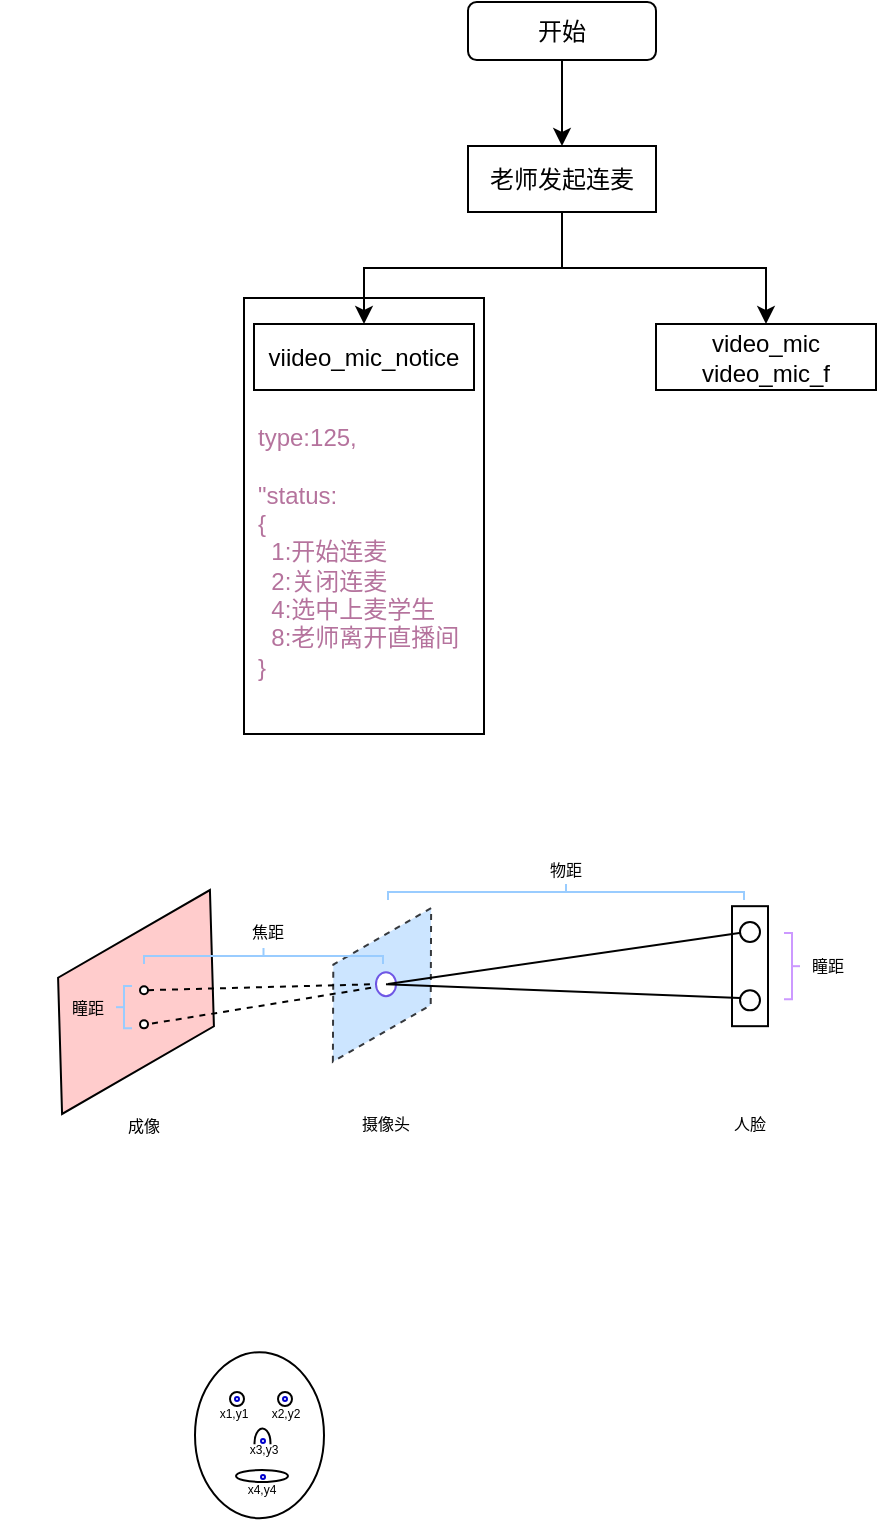 <mxfile version="22.1.0" type="github">
  <diagram id="rG2bPAzRM2uypR8tDuPK" name="第 1 页">
    <mxGraphModel dx="435" dy="268" grid="0" gridSize="10" guides="1" tooltips="1" connect="1" arrows="1" fold="1" page="1" pageScale="1" pageWidth="827" pageHeight="1169" math="0" shadow="0">
      <root>
        <mxCell id="0" />
        <mxCell id="1" parent="0" />
        <mxCell id="AOaNKjkjyzzFQx9d7E9n-30" value="" style="rounded=0;whiteSpace=wrap;html=1;" vertex="1" parent="1">
          <mxGeometry x="464" y="511.09" width="18" height="60" as="geometry" />
        </mxCell>
        <mxCell id="QwRjlPLp69RYTndlWx4V-12" value="" style="rounded=0;whiteSpace=wrap;html=1;labelBackgroundColor=#FFFFFF;" parent="1" vertex="1">
          <mxGeometry x="220" y="207" width="120" height="218" as="geometry" />
        </mxCell>
        <mxCell id="QwRjlPLp69RYTndlWx4V-9" value="" style="edgeStyle=orthogonalEdgeStyle;rounded=0;orthogonalLoop=1;jettySize=auto;html=1;" parent="1" source="QwRjlPLp69RYTndlWx4V-2" target="QwRjlPLp69RYTndlWx4V-3" edge="1">
          <mxGeometry relative="1" as="geometry" />
        </mxCell>
        <mxCell id="QwRjlPLp69RYTndlWx4V-2" value="开始" style="rounded=1;whiteSpace=wrap;html=1;" parent="1" vertex="1">
          <mxGeometry x="332" y="59" width="94" height="29" as="geometry" />
        </mxCell>
        <mxCell id="QwRjlPLp69RYTndlWx4V-10" style="edgeStyle=orthogonalEdgeStyle;rounded=0;orthogonalLoop=1;jettySize=auto;html=1;" parent="1" source="QwRjlPLp69RYTndlWx4V-3" target="QwRjlPLp69RYTndlWx4V-7" edge="1">
          <mxGeometry relative="1" as="geometry" />
        </mxCell>
        <mxCell id="QwRjlPLp69RYTndlWx4V-11" style="edgeStyle=orthogonalEdgeStyle;rounded=0;orthogonalLoop=1;jettySize=auto;html=1;" parent="1" source="QwRjlPLp69RYTndlWx4V-3" target="QwRjlPLp69RYTndlWx4V-8" edge="1">
          <mxGeometry relative="1" as="geometry" />
        </mxCell>
        <mxCell id="QwRjlPLp69RYTndlWx4V-3" value="老师发起连麦" style="rounded=0;whiteSpace=wrap;html=1;" parent="1" vertex="1">
          <mxGeometry x="332" y="131" width="94" height="33" as="geometry" />
        </mxCell>
        <mxCell id="QwRjlPLp69RYTndlWx4V-7" value="viideo_mic_notice" style="rounded=0;whiteSpace=wrap;html=1;" parent="1" vertex="1">
          <mxGeometry x="225" y="220" width="110" height="33" as="geometry" />
        </mxCell>
        <mxCell id="QwRjlPLp69RYTndlWx4V-8" value="video_mic&lt;br&gt;video_mic_f" style="rounded=0;whiteSpace=wrap;html=1;" parent="1" vertex="1">
          <mxGeometry x="426" y="220" width="110" height="33" as="geometry" />
        </mxCell>
        <mxCell id="QwRjlPLp69RYTndlWx4V-14" value="&lt;div&gt;&lt;font color=&quot;#b5739d&quot;&gt;type:125,&amp;nbsp;&lt;/font&gt;&lt;/div&gt;&lt;div&gt;&lt;font color=&quot;#b5739d&quot;&gt;&amp;nbsp;&lt;/font&gt;&lt;/div&gt;&lt;div&gt;&lt;font color=&quot;#b5739d&quot;&gt;&quot;status:&lt;/font&gt;&lt;/div&gt;&lt;div&gt;&lt;font color=&quot;#b5739d&quot;&gt;{&lt;/font&gt;&lt;/div&gt;&lt;div&gt;&lt;font color=&quot;#b5739d&quot;&gt;&amp;nbsp; 1:开始连麦&lt;/font&gt;&lt;/div&gt;&lt;div&gt;&lt;font color=&quot;#b5739d&quot;&gt;&amp;nbsp; 2:关闭连麦&lt;/font&gt;&lt;/div&gt;&lt;div&gt;&lt;font color=&quot;#b5739d&quot;&gt;&amp;nbsp; 4:选中上麦学生&lt;/font&gt;&lt;/div&gt;&lt;div&gt;&lt;font color=&quot;#b5739d&quot;&gt;&amp;nbsp; 8:老师离开直播间&lt;/font&gt;&lt;/div&gt;&lt;div&gt;&lt;font color=&quot;#b5739d&quot;&gt;}&lt;/font&gt;&lt;/div&gt;" style="text;html=1;strokeColor=none;fillColor=none;align=left;verticalAlign=middle;whiteSpace=wrap;rounded=0;labelBackgroundColor=#FFFFFF;" parent="1" vertex="1">
          <mxGeometry x="225" y="257" width="107" height="154" as="geometry" />
        </mxCell>
        <mxCell id="AOaNKjkjyzzFQx9d7E9n-1" value="" style="shape=parallelogram;perimeter=parallelogramPerimeter;whiteSpace=wrap;html=1;fixedSize=1;rotation=-30;size=32.333;fillColor=#ffcccc;strokeColor=default;" vertex="1" parent="1">
          <mxGeometry x="106" y="529" width="120" height="60" as="geometry" />
        </mxCell>
        <mxCell id="AOaNKjkjyzzFQx9d7E9n-2" value="" style="shape=parallelogram;perimeter=parallelogramPerimeter;whiteSpace=wrap;html=1;fixedSize=1;rotation=-30;size=24.45;fillColor=#cce5ff;strokeColor=#36393d;dashed=1;" vertex="1" parent="1">
          <mxGeometry x="248.54" y="529.48" width="80.93" height="41.93" as="geometry" />
        </mxCell>
        <mxCell id="AOaNKjkjyzzFQx9d7E9n-11" value="" style="endArrow=none;dashed=1;html=1;rounded=0;endFill=0;startArrow=none;startFill=0;exitX=1;exitY=0;exitDx=0;exitDy=0;entryX=0;entryY=0.5;entryDx=0;entryDy=0;" edge="1" parent="1">
          <mxGeometry width="50" height="50" relative="1" as="geometry">
            <mxPoint x="174.004" y="569.766" as="sourcePoint" />
            <mxPoint x="288.59" y="551.09" as="targetPoint" />
          </mxGeometry>
        </mxCell>
        <mxCell id="AOaNKjkjyzzFQx9d7E9n-14" value="" style="ellipse;whiteSpace=wrap;html=1;strokeColor=#6f57e5;" vertex="1" parent="1">
          <mxGeometry x="286" y="544.09" width="10" height="12" as="geometry" />
        </mxCell>
        <mxCell id="AOaNKjkjyzzFQx9d7E9n-15" value="" style="rounded=0;orthogonalLoop=1;jettySize=auto;html=1;endArrow=none;endFill=0;exitX=1;exitY=0.5;exitDx=0;exitDy=0;" edge="1" parent="1">
          <mxGeometry relative="1" as="geometry">
            <mxPoint x="478" y="523" as="sourcePoint" />
            <mxPoint x="292" y="550" as="targetPoint" />
            <Array as="points" />
          </mxGeometry>
        </mxCell>
        <mxCell id="AOaNKjkjyzzFQx9d7E9n-21" value="摄像头" style="text;html=1;strokeColor=none;fillColor=none;align=center;verticalAlign=middle;whiteSpace=wrap;rounded=0;fontSize=8;" vertex="1" parent="1">
          <mxGeometry x="261" y="605" width="60" height="30" as="geometry" />
        </mxCell>
        <mxCell id="AOaNKjkjyzzFQx9d7E9n-22" value="&lt;font style=&quot;font-size: 8px;&quot;&gt;成像&lt;/font&gt;" style="text;html=1;strokeColor=none;fillColor=none;align=center;verticalAlign=middle;whiteSpace=wrap;rounded=0;" vertex="1" parent="1">
          <mxGeometry x="140" y="605" width="60" height="30" as="geometry" />
        </mxCell>
        <mxCell id="AOaNKjkjyzzFQx9d7E9n-24" value="" style="ellipse;whiteSpace=wrap;html=1;aspect=fixed;" vertex="1" parent="1">
          <mxGeometry x="468" y="519" width="10" height="10" as="geometry" />
        </mxCell>
        <mxCell id="AOaNKjkjyzzFQx9d7E9n-25" value="" style="ellipse;whiteSpace=wrap;html=1;aspect=fixed;" vertex="1" parent="1">
          <mxGeometry x="468" y="553.18" width="10" height="10" as="geometry" />
        </mxCell>
        <mxCell id="AOaNKjkjyzzFQx9d7E9n-31" value="" style="ellipse;whiteSpace=wrap;html=1;aspect=fixed;" vertex="1" parent="1">
          <mxGeometry x="168" y="568.18" width="4" height="4" as="geometry" />
        </mxCell>
        <mxCell id="AOaNKjkjyzzFQx9d7E9n-36" value="" style="endArrow=none;dashed=1;html=1;rounded=0;endFill=0;startArrow=none;startFill=0;exitX=1;exitY=0.5;exitDx=0;exitDy=0;entryX=0;entryY=0.5;entryDx=0;entryDy=0;" edge="1" parent="1" source="AOaNKjkjyzzFQx9d7E9n-33" target="AOaNKjkjyzzFQx9d7E9n-14">
          <mxGeometry width="50" height="50" relative="1" as="geometry">
            <mxPoint x="184.004" y="579.766" as="sourcePoint" />
            <mxPoint x="298.59" y="561.09" as="targetPoint" />
          </mxGeometry>
        </mxCell>
        <mxCell id="AOaNKjkjyzzFQx9d7E9n-33" value="" style="ellipse;whiteSpace=wrap;html=1;aspect=fixed;" vertex="1" parent="1">
          <mxGeometry x="168" y="551.09" width="4" height="4" as="geometry" />
        </mxCell>
        <mxCell id="AOaNKjkjyzzFQx9d7E9n-39" value="" style="strokeWidth=1;html=1;shape=mxgraph.flowchart.annotation_2;align=left;labelPosition=right;pointerEvents=1;rotation=90;fillColor=default;strokeColor=#99CCFF;" vertex="1" parent="1">
          <mxGeometry x="225.75" y="476.25" width="8" height="119.5" as="geometry" />
        </mxCell>
        <mxCell id="AOaNKjkjyzzFQx9d7E9n-37" value="" style="rounded=0;orthogonalLoop=1;jettySize=auto;html=1;endArrow=none;endFill=0;entryX=0;entryY=0.5;entryDx=0;entryDy=0;" edge="1" parent="1">
          <mxGeometry relative="1" as="geometry">
            <mxPoint x="468" y="557" as="sourcePoint" />
            <mxPoint x="291.0" y="550.09" as="targetPoint" />
            <Array as="points" />
          </mxGeometry>
        </mxCell>
        <mxCell id="AOaNKjkjyzzFQx9d7E9n-40" value="焦距" style="text;html=1;strokeColor=none;fillColor=none;align=center;verticalAlign=middle;whiteSpace=wrap;rounded=0;fontSize=8;" vertex="1" parent="1">
          <mxGeometry x="202" y="509" width="60" height="30" as="geometry" />
        </mxCell>
        <mxCell id="AOaNKjkjyzzFQx9d7E9n-41" value="" style="strokeWidth=1;html=1;shape=mxgraph.flowchart.annotation_2;align=left;labelPosition=right;pointerEvents=1;rotation=90;fillColor=default;strokeColor=#99CCFF;" vertex="1" parent="1">
          <mxGeometry x="377" y="415" width="8" height="178" as="geometry" />
        </mxCell>
        <mxCell id="AOaNKjkjyzzFQx9d7E9n-42" value="物距" style="text;html=1;strokeColor=none;fillColor=none;align=center;verticalAlign=middle;whiteSpace=wrap;rounded=0;fontSize=8;" vertex="1" parent="1">
          <mxGeometry x="351" y="478" width="60" height="30" as="geometry" />
        </mxCell>
        <mxCell id="AOaNKjkjyzzFQx9d7E9n-44" value="" style="strokeWidth=1;html=1;shape=mxgraph.flowchart.annotation_2;align=left;labelPosition=right;pointerEvents=1;rotation=-180;fillColor=default;strokeColor=#CC99FF;" vertex="1" parent="1">
          <mxGeometry x="490" y="524.5" width="8" height="33.18" as="geometry" />
        </mxCell>
        <mxCell id="AOaNKjkjyzzFQx9d7E9n-45" value="瞳距" style="text;html=1;strokeColor=none;fillColor=none;align=center;verticalAlign=middle;whiteSpace=wrap;rounded=0;fontSize=8;" vertex="1" parent="1">
          <mxGeometry x="482" y="526.09" width="60" height="30" as="geometry" />
        </mxCell>
        <mxCell id="AOaNKjkjyzzFQx9d7E9n-46" value="人脸" style="text;html=1;strokeColor=none;fillColor=none;align=center;verticalAlign=middle;whiteSpace=wrap;rounded=0;fontSize=8;" vertex="1" parent="1">
          <mxGeometry x="443" y="605" width="60" height="30" as="geometry" />
        </mxCell>
        <mxCell id="AOaNKjkjyzzFQx9d7E9n-51" value="瞳距" style="text;html=1;strokeColor=none;fillColor=none;align=center;verticalAlign=middle;whiteSpace=wrap;rounded=0;fontSize=8;" vertex="1" parent="1">
          <mxGeometry x="112" y="546.59" width="60" height="30" as="geometry" />
        </mxCell>
        <mxCell id="AOaNKjkjyzzFQx9d7E9n-50" value="" style="strokeWidth=1;html=1;shape=mxgraph.flowchart.annotation_2;align=left;labelPosition=right;pointerEvents=1;rotation=0;strokeColor=#99CCFF;" vertex="1" parent="1">
          <mxGeometry x="156" y="551" width="8" height="21.18" as="geometry" />
        </mxCell>
        <mxCell id="AOaNKjkjyzzFQx9d7E9n-55" value="" style="ellipse;whiteSpace=wrap;html=1;" vertex="1" parent="1">
          <mxGeometry x="195.5" y="734.12" width="64.5" height="83" as="geometry" />
        </mxCell>
        <mxCell id="AOaNKjkjyzzFQx9d7E9n-58" value="" style="ellipse;whiteSpace=wrap;html=1;aspect=fixed;fillColor=none;" vertex="1" parent="1">
          <mxGeometry x="213" y="754" width="7" height="7" as="geometry" />
        </mxCell>
        <mxCell id="AOaNKjkjyzzFQx9d7E9n-60" value="" style="ellipse;whiteSpace=wrap;html=1;aspect=fixed;fillColor=none;" vertex="1" parent="1">
          <mxGeometry x="237" y="754" width="7" height="7" as="geometry" />
        </mxCell>
        <mxCell id="AOaNKjkjyzzFQx9d7E9n-61" value="" style="verticalLabelPosition=bottom;verticalAlign=top;html=1;shape=mxgraph.basic.arc;startAngle=0.49;endAngle=0.011;rotation=90;" vertex="1" parent="1">
          <mxGeometry x="221.87" y="775.62" width="14.75" height="8" as="geometry" />
        </mxCell>
        <mxCell id="AOaNKjkjyzzFQx9d7E9n-63" value="" style="ellipse;whiteSpace=wrap;html=1;" vertex="1" parent="1">
          <mxGeometry x="216" y="793" width="26" height="6" as="geometry" />
        </mxCell>
        <mxCell id="AOaNKjkjyzzFQx9d7E9n-65" value="" style="ellipse;whiteSpace=wrap;html=1;aspect=fixed;fillColor=none;strokeColor=#0000CC;strokeWidth=2;" vertex="1" parent="1">
          <mxGeometry x="229" y="796" width="1" height="1" as="geometry" />
        </mxCell>
        <mxCell id="AOaNKjkjyzzFQx9d7E9n-68" value="" style="ellipse;whiteSpace=wrap;html=1;aspect=fixed;fillColor=none;strokeColor=#0000CC;strokeWidth=2;" vertex="1" parent="1">
          <mxGeometry x="229" y="778" width="1" height="1" as="geometry" />
        </mxCell>
        <mxCell id="AOaNKjkjyzzFQx9d7E9n-69" value="" style="ellipse;whiteSpace=wrap;html=1;aspect=fixed;fillColor=none;strokeColor=#0000CC;strokeWidth=2;" vertex="1" parent="1">
          <mxGeometry x="240" y="757" width="1" height="1" as="geometry" />
        </mxCell>
        <mxCell id="AOaNKjkjyzzFQx9d7E9n-70" value="" style="ellipse;whiteSpace=wrap;html=1;aspect=fixed;fillColor=none;strokeColor=#0000CC;strokeWidth=2;" vertex="1" parent="1">
          <mxGeometry x="216" y="757" width="1" height="1" as="geometry" />
        </mxCell>
        <mxCell id="AOaNKjkjyzzFQx9d7E9n-71" value="x1,y1" style="text;html=1;strokeColor=none;fillColor=none;align=center;verticalAlign=middle;whiteSpace=wrap;rounded=0;fontSize=6;" vertex="1" parent="1">
          <mxGeometry x="202" y="758" width="26" height="14" as="geometry" />
        </mxCell>
        <mxCell id="AOaNKjkjyzzFQx9d7E9n-72" value="x2,y2" style="text;html=1;strokeColor=none;fillColor=none;align=center;verticalAlign=middle;whiteSpace=wrap;rounded=0;fontSize=6;" vertex="1" parent="1">
          <mxGeometry x="227.5" y="758" width="26" height="14" as="geometry" />
        </mxCell>
        <mxCell id="AOaNKjkjyzzFQx9d7E9n-73" value="x3,y3" style="text;html=1;strokeColor=none;fillColor=none;align=center;verticalAlign=middle;whiteSpace=wrap;rounded=0;fontSize=6;" vertex="1" parent="1">
          <mxGeometry x="217" y="776.12" width="26" height="14" as="geometry" />
        </mxCell>
        <mxCell id="AOaNKjkjyzzFQx9d7E9n-74" value="x4,y4" style="text;html=1;strokeColor=none;fillColor=none;align=center;verticalAlign=middle;whiteSpace=wrap;rounded=0;fontSize=6;" vertex="1" parent="1">
          <mxGeometry x="216" y="796.12" width="26" height="14" as="geometry" />
        </mxCell>
      </root>
    </mxGraphModel>
  </diagram>
</mxfile>
